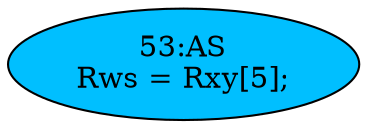 strict digraph "" {
	node [label="\N"];
	"53:AS"	 [ast="<pyverilog.vparser.ast.Assign object at 0x7fdf564d11d0>",
		def_var="['Rws']",
		fillcolor=deepskyblue,
		label="53:AS
Rws = Rxy[5];",
		statements="[]",
		style=filled,
		typ=Assign,
		use_var="['Rxy']"];
}
